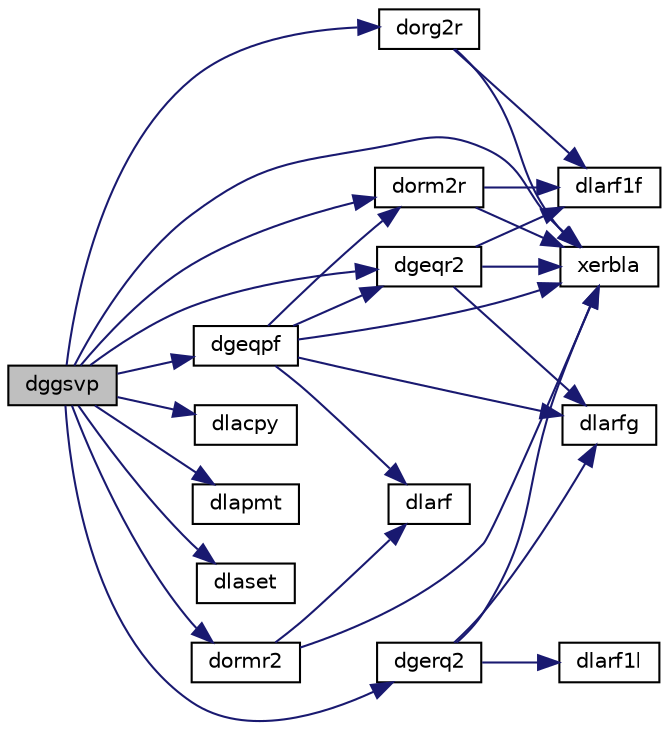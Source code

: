 digraph "dggsvp"
{
 // LATEX_PDF_SIZE
  edge [fontname="Helvetica",fontsize="10",labelfontname="Helvetica",labelfontsize="10"];
  node [fontname="Helvetica",fontsize="10",shape=record];
  rankdir="LR";
  Node1 [label="dggsvp",height=0.2,width=0.4,color="black", fillcolor="grey75", style="filled", fontcolor="black",tooltip="DGGSVP"];
  Node1 -> Node2 [color="midnightblue",fontsize="10",style="solid",fontname="Helvetica"];
  Node2 [label="dgeqpf",height=0.2,width=0.4,color="black", fillcolor="white", style="filled",URL="$dgeqpf_8f.html#aecad6eac294d2df861c6ae3b614c1ce8",tooltip="DGEQPF"];
  Node2 -> Node3 [color="midnightblue",fontsize="10",style="solid",fontname="Helvetica"];
  Node3 [label="dgeqr2",height=0.2,width=0.4,color="black", fillcolor="white", style="filled",URL="$dgeqr2_8f.html#a86586a8c4f1c31707724ed70e92f6f34",tooltip="DGEQR2 computes the QR factorization of a general rectangular matrix using an unblocked algorithm."];
  Node3 -> Node4 [color="midnightblue",fontsize="10",style="solid",fontname="Helvetica"];
  Node4 [label="dlarf1f",height=0.2,width=0.4,color="black", fillcolor="white", style="filled",URL="$dlarf1f_8f.html#a553446f22ec537c5ff7f1335b90c4470",tooltip="DLARF1F applies an elementary reflector to a general rectangular"];
  Node3 -> Node5 [color="midnightblue",fontsize="10",style="solid",fontname="Helvetica"];
  Node5 [label="dlarfg",height=0.2,width=0.4,color="black", fillcolor="white", style="filled",URL="$dlarfg_8f.html#aabb59655e820b3551af27781bd716143",tooltip="DLARFG generates an elementary reflector (Householder matrix)."];
  Node3 -> Node6 [color="midnightblue",fontsize="10",style="solid",fontname="Helvetica"];
  Node6 [label="xerbla",height=0.2,width=0.4,color="black", fillcolor="white", style="filled",URL="$xerbla_8f.html#a377ee61015baf8dea7770b3a404b1c07",tooltip="XERBLA"];
  Node2 -> Node7 [color="midnightblue",fontsize="10",style="solid",fontname="Helvetica"];
  Node7 [label="dlarf",height=0.2,width=0.4,color="black", fillcolor="white", style="filled",URL="$dlarf_8f.html#a39a2b39f56ce497b218c5f48339ee712",tooltip="DLARF applies an elementary reflector to a general rectangular matrix."];
  Node2 -> Node5 [color="midnightblue",fontsize="10",style="solid",fontname="Helvetica"];
  Node2 -> Node8 [color="midnightblue",fontsize="10",style="solid",fontname="Helvetica"];
  Node8 [label="dorm2r",height=0.2,width=0.4,color="black", fillcolor="white", style="filled",URL="$dorm2r_8f.html#a16f17277972002c33a44e9a7a04bb64f",tooltip="DORM2R multiplies a general matrix by the orthogonal matrix from a QR factorization determined by sge..."];
  Node8 -> Node4 [color="midnightblue",fontsize="10",style="solid",fontname="Helvetica"];
  Node8 -> Node6 [color="midnightblue",fontsize="10",style="solid",fontname="Helvetica"];
  Node2 -> Node6 [color="midnightblue",fontsize="10",style="solid",fontname="Helvetica"];
  Node1 -> Node3 [color="midnightblue",fontsize="10",style="solid",fontname="Helvetica"];
  Node1 -> Node9 [color="midnightblue",fontsize="10",style="solid",fontname="Helvetica"];
  Node9 [label="dgerq2",height=0.2,width=0.4,color="black", fillcolor="white", style="filled",URL="$dgerq2_8f.html#a360f5b8b756dc7d366c3decfcdf89000",tooltip="DGERQ2 computes the RQ factorization of a general rectangular matrix using an unblocked algorithm."];
  Node9 -> Node10 [color="midnightblue",fontsize="10",style="solid",fontname="Helvetica"];
  Node10 [label="dlarf1l",height=0.2,width=0.4,color="black", fillcolor="white", style="filled",URL="$dlarf1l_8f.html#a85171d322dda63ef89a1abe0b3fa6b4f",tooltip="DLARF1L applies an elementary reflector to a general rectangular"];
  Node9 -> Node5 [color="midnightblue",fontsize="10",style="solid",fontname="Helvetica"];
  Node9 -> Node6 [color="midnightblue",fontsize="10",style="solid",fontname="Helvetica"];
  Node1 -> Node11 [color="midnightblue",fontsize="10",style="solid",fontname="Helvetica"];
  Node11 [label="dlacpy",height=0.2,width=0.4,color="black", fillcolor="white", style="filled",URL="$dlacpy_8f.html#a7eb8731ffab2734378157c40964bf788",tooltip="DLACPY copies all or part of one two-dimensional array to another."];
  Node1 -> Node12 [color="midnightblue",fontsize="10",style="solid",fontname="Helvetica"];
  Node12 [label="dlapmt",height=0.2,width=0.4,color="black", fillcolor="white", style="filled",URL="$dlapmt_8f.html#ae8c1cf92f99ff26b8730c2fa2fbfd8d0",tooltip="DLAPMT performs a forward or backward permutation of the columns of a matrix."];
  Node1 -> Node13 [color="midnightblue",fontsize="10",style="solid",fontname="Helvetica"];
  Node13 [label="dlaset",height=0.2,width=0.4,color="black", fillcolor="white", style="filled",URL="$dlaset_8f.html#a89e332374c7cd87e5db54bfe21550bc3",tooltip="DLASET initializes the off-diagonal elements and the diagonal elements of a matrix to given values."];
  Node1 -> Node14 [color="midnightblue",fontsize="10",style="solid",fontname="Helvetica"];
  Node14 [label="dorg2r",height=0.2,width=0.4,color="black", fillcolor="white", style="filled",URL="$dorg2r_8f.html#a0598b93548008b36c26ce99b314e77e5",tooltip="DORG2R generates all or part of the orthogonal matrix Q from a QR factorization determined by sgeqrf ..."];
  Node14 -> Node4 [color="midnightblue",fontsize="10",style="solid",fontname="Helvetica"];
  Node14 -> Node6 [color="midnightblue",fontsize="10",style="solid",fontname="Helvetica"];
  Node1 -> Node8 [color="midnightblue",fontsize="10",style="solid",fontname="Helvetica"];
  Node1 -> Node15 [color="midnightblue",fontsize="10",style="solid",fontname="Helvetica"];
  Node15 [label="dormr2",height=0.2,width=0.4,color="black", fillcolor="white", style="filled",URL="$dormr2_8f.html#add68bb66ae7f9c7e5bc8a87154894be2",tooltip="DORMR2 multiplies a general matrix by the orthogonal matrix from a RQ factorization determined by sge..."];
  Node15 -> Node7 [color="midnightblue",fontsize="10",style="solid",fontname="Helvetica"];
  Node15 -> Node6 [color="midnightblue",fontsize="10",style="solid",fontname="Helvetica"];
  Node1 -> Node6 [color="midnightblue",fontsize="10",style="solid",fontname="Helvetica"];
}
